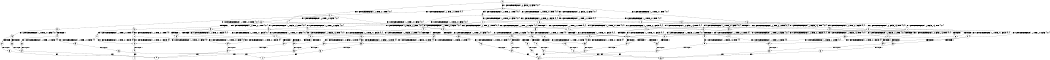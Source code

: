digraph BCG {
size = "7, 10.5";
center = TRUE;
node [shape = circle];
0 [peripheries = 2];
0 -> 1 [label = "EX !0 !ATOMIC_EXCH_BRANCH (1, +1, TRUE, +0, 1, TRUE) !{0, 1}"];
0 -> 2 [label = "EX !1 !ATOMIC_EXCH_BRANCH (1, +0, FALSE, +1, 3, FALSE) !{0, 1}"];
0 -> 3 [label = "EX !0 !ATOMIC_EXCH_BRANCH (1, +1, TRUE, +0, 1, TRUE) !{0, 1}"];
1 -> 4 [label = "EX !0 !ATOMIC_EXCH_BRANCH (1, +1, TRUE, +0, 1, FALSE) !{0, 1}"];
1 -> 5 [label = "EX !1 !ATOMIC_EXCH_BRANCH (1, +0, FALSE, +1, 3, TRUE) !{0, 1}"];
1 -> 6 [label = "EX !0 !ATOMIC_EXCH_BRANCH (1, +1, TRUE, +0, 1, FALSE) !{0, 1}"];
2 -> 7 [label = "EX !1 !ATOMIC_EXCH_BRANCH (1, +0, TRUE, +0, 1, TRUE) !{0, 1}"];
2 -> 8 [label = "EX !0 !ATOMIC_EXCH_BRANCH (1, +1, TRUE, +0, 1, TRUE) !{0, 1}"];
2 -> 9 [label = "EX !0 !ATOMIC_EXCH_BRANCH (1, +1, TRUE, +0, 1, TRUE) !{0, 1}"];
3 -> 10 [label = "EX !1 !ATOMIC_EXCH_BRANCH (1, +0, FALSE, +1, 3, TRUE) !{0, 1}"];
3 -> 6 [label = "EX !0 !ATOMIC_EXCH_BRANCH (1, +1, TRUE, +0, 1, FALSE) !{0, 1}"];
3 -> 11 [label = "EX !1 !ATOMIC_EXCH_BRANCH (1, +0, FALSE, +1, 3, TRUE) !{0, 1}"];
4 -> 12 [label = "EX !1 !ATOMIC_EXCH_BRANCH (1, +0, FALSE, +1, 3, TRUE) !{0, 1}"];
4 -> 13 [label = "TERMINATE !0"];
5 -> 14 [label = "EX !0 !ATOMIC_EXCH_BRANCH (1, +1, TRUE, +0, 1, FALSE) !{0, 1}"];
5 -> 15 [label = "TERMINATE !1"];
5 -> 16 [label = "EX !0 !ATOMIC_EXCH_BRANCH (1, +1, TRUE, +0, 1, FALSE) !{0, 1}"];
6 -> 17 [label = "EX !1 !ATOMIC_EXCH_BRANCH (1, +0, FALSE, +1, 3, TRUE) !{0, 1}"];
6 -> 18 [label = "EX !1 !ATOMIC_EXCH_BRANCH (1, +0, FALSE, +1, 3, TRUE) !{0, 1}"];
6 -> 19 [label = "TERMINATE !0"];
7 -> 2 [label = "EX !1 !ATOMIC_EXCH_BRANCH (1, +0, FALSE, +1, 3, FALSE) !{0, 1}"];
7 -> 20 [label = "EX !0 !ATOMIC_EXCH_BRANCH (1, +1, TRUE, +0, 1, TRUE) !{0, 1}"];
7 -> 21 [label = "EX !0 !ATOMIC_EXCH_BRANCH (1, +1, TRUE, +0, 1, TRUE) !{0, 1}"];
8 -> 22 [label = "EX !0 !ATOMIC_EXCH_BRANCH (1, +1, TRUE, +0, 1, FALSE) !{0, 1}"];
8 -> 23 [label = "EX !1 !ATOMIC_EXCH_BRANCH (1, +0, TRUE, +0, 1, FALSE) !{0, 1}"];
8 -> 24 [label = "EX !0 !ATOMIC_EXCH_BRANCH (1, +1, TRUE, +0, 1, FALSE) !{0, 1}"];
9 -> 25 [label = "EX !1 !ATOMIC_EXCH_BRANCH (1, +0, TRUE, +0, 1, FALSE) !{0, 1}"];
9 -> 24 [label = "EX !0 !ATOMIC_EXCH_BRANCH (1, +1, TRUE, +0, 1, FALSE) !{0, 1}"];
9 -> 26 [label = "EX !1 !ATOMIC_EXCH_BRANCH (1, +0, TRUE, +0, 1, FALSE) !{0, 1}"];
10 -> 27 [label = "EX !0 !ATOMIC_EXCH_BRANCH (1, +1, TRUE, +0, 1, FALSE) !{0, 1}"];
10 -> 28 [label = "TERMINATE !1"];
10 -> 16 [label = "EX !0 !ATOMIC_EXCH_BRANCH (1, +1, TRUE, +0, 1, FALSE) !{0, 1}"];
11 -> 16 [label = "EX !0 !ATOMIC_EXCH_BRANCH (1, +1, TRUE, +0, 1, FALSE) !{0, 1}"];
11 -> 29 [label = "TERMINATE !1"];
12 -> 30 [label = "TERMINATE !0"];
12 -> 31 [label = "TERMINATE !1"];
13 -> 32 [label = "EX !1 !ATOMIC_EXCH_BRANCH (1, +0, FALSE, +1, 3, TRUE) !{1}"];
13 -> 33 [label = "EX !1 !ATOMIC_EXCH_BRANCH (1, +0, FALSE, +1, 3, TRUE) !{1}"];
14 -> 30 [label = "TERMINATE !0"];
14 -> 31 [label = "TERMINATE !1"];
15 -> 34 [label = "EX !0 !ATOMIC_EXCH_BRANCH (1, +1, TRUE, +0, 1, FALSE) !{0}"];
15 -> 35 [label = "EX !0 !ATOMIC_EXCH_BRANCH (1, +1, TRUE, +0, 1, FALSE) !{0}"];
16 -> 36 [label = "TERMINATE !0"];
16 -> 37 [label = "TERMINATE !1"];
17 -> 38 [label = "TERMINATE !0"];
17 -> 39 [label = "TERMINATE !1"];
18 -> 36 [label = "TERMINATE !0"];
18 -> 37 [label = "TERMINATE !1"];
19 -> 40 [label = "EX !1 !ATOMIC_EXCH_BRANCH (1, +0, FALSE, +1, 3, TRUE) !{1}"];
20 -> 41 [label = "EX !0 !ATOMIC_EXCH_BRANCH (1, +1, TRUE, +0, 1, FALSE) !{0, 1}"];
20 -> 5 [label = "EX !1 !ATOMIC_EXCH_BRANCH (1, +0, FALSE, +1, 3, TRUE) !{0, 1}"];
20 -> 42 [label = "EX !0 !ATOMIC_EXCH_BRANCH (1, +1, TRUE, +0, 1, FALSE) !{0, 1}"];
21 -> 10 [label = "EX !1 !ATOMIC_EXCH_BRANCH (1, +0, FALSE, +1, 3, TRUE) !{0, 1}"];
21 -> 42 [label = "EX !0 !ATOMIC_EXCH_BRANCH (1, +1, TRUE, +0, 1, FALSE) !{0, 1}"];
21 -> 11 [label = "EX !1 !ATOMIC_EXCH_BRANCH (1, +0, FALSE, +1, 3, TRUE) !{0, 1}"];
22 -> 43 [label = "EX !1 !ATOMIC_EXCH_BRANCH (1, +0, TRUE, +0, 1, FALSE) !{0, 1}"];
22 -> 44 [label = "TERMINATE !0"];
23 -> 45 [label = "EX !0 !ATOMIC_EXCH_BRANCH (1, +1, TRUE, +0, 1, TRUE) !{0, 1}"];
23 -> 46 [label = "TERMINATE !1"];
23 -> 47 [label = "EX !0 !ATOMIC_EXCH_BRANCH (1, +1, TRUE, +0, 1, TRUE) !{0, 1}"];
24 -> 48 [label = "EX !1 !ATOMIC_EXCH_BRANCH (1, +0, TRUE, +0, 1, FALSE) !{0, 1}"];
24 -> 49 [label = "EX !1 !ATOMIC_EXCH_BRANCH (1, +0, TRUE, +0, 1, FALSE) !{0, 1}"];
24 -> 50 [label = "TERMINATE !0"];
25 -> 51 [label = "EX !0 !ATOMIC_EXCH_BRANCH (1, +1, TRUE, +0, 1, TRUE) !{0, 1}"];
25 -> 52 [label = "TERMINATE !1"];
25 -> 47 [label = "EX !0 !ATOMIC_EXCH_BRANCH (1, +1, TRUE, +0, 1, TRUE) !{0, 1}"];
26 -> 47 [label = "EX !0 !ATOMIC_EXCH_BRANCH (1, +1, TRUE, +0, 1, TRUE) !{0, 1}"];
26 -> 53 [label = "TERMINATE !1"];
27 -> 38 [label = "TERMINATE !0"];
27 -> 39 [label = "TERMINATE !1"];
28 -> 54 [label = "EX !0 !ATOMIC_EXCH_BRANCH (1, +1, TRUE, +0, 1, FALSE) !{0}"];
29 -> 55 [label = "EX !0 !ATOMIC_EXCH_BRANCH (1, +1, TRUE, +0, 1, FALSE) !{0}"];
30 -> 56 [label = "TERMINATE !1"];
31 -> 57 [label = "TERMINATE !0"];
32 -> 56 [label = "TERMINATE !1"];
33 -> 58 [label = "TERMINATE !1"];
34 -> 57 [label = "TERMINATE !0"];
35 -> 59 [label = "TERMINATE !0"];
36 -> 60 [label = "TERMINATE !1"];
37 -> 61 [label = "TERMINATE !0"];
38 -> 62 [label = "TERMINATE !1"];
39 -> 63 [label = "TERMINATE !0"];
40 -> 60 [label = "TERMINATE !1"];
41 -> 12 [label = "EX !1 !ATOMIC_EXCH_BRANCH (1, +0, FALSE, +1, 3, TRUE) !{0, 1}"];
41 -> 64 [label = "TERMINATE !0"];
42 -> 17 [label = "EX !1 !ATOMIC_EXCH_BRANCH (1, +0, FALSE, +1, 3, TRUE) !{0, 1}"];
42 -> 18 [label = "EX !1 !ATOMIC_EXCH_BRANCH (1, +0, FALSE, +1, 3, TRUE) !{0, 1}"];
42 -> 65 [label = "TERMINATE !0"];
43 -> 66 [label = "TERMINATE !0"];
43 -> 67 [label = "TERMINATE !1"];
44 -> 68 [label = "EX !1 !ATOMIC_EXCH_BRANCH (1, +0, TRUE, +0, 1, FALSE) !{1}"];
44 -> 69 [label = "EX !1 !ATOMIC_EXCH_BRANCH (1, +0, TRUE, +0, 1, FALSE) !{1}"];
45 -> 14 [label = "EX !0 !ATOMIC_EXCH_BRANCH (1, +1, TRUE, +0, 1, FALSE) !{0, 1}"];
45 -> 15 [label = "TERMINATE !1"];
45 -> 16 [label = "EX !0 !ATOMIC_EXCH_BRANCH (1, +1, TRUE, +0, 1, FALSE) !{0, 1}"];
46 -> 70 [label = "EX !0 !ATOMIC_EXCH_BRANCH (1, +1, TRUE, +0, 1, TRUE) !{0}"];
46 -> 71 [label = "EX !0 !ATOMIC_EXCH_BRANCH (1, +1, TRUE, +0, 1, TRUE) !{0}"];
47 -> 16 [label = "EX !0 !ATOMIC_EXCH_BRANCH (1, +1, TRUE, +0, 1, FALSE) !{0, 1}"];
47 -> 29 [label = "TERMINATE !1"];
48 -> 72 [label = "TERMINATE !0"];
48 -> 73 [label = "TERMINATE !1"];
49 -> 74 [label = "TERMINATE !0"];
49 -> 75 [label = "TERMINATE !1"];
50 -> 76 [label = "EX !1 !ATOMIC_EXCH_BRANCH (1, +0, TRUE, +0, 1, FALSE) !{1}"];
51 -> 27 [label = "EX !0 !ATOMIC_EXCH_BRANCH (1, +1, TRUE, +0, 1, FALSE) !{0, 1}"];
51 -> 28 [label = "TERMINATE !1"];
51 -> 16 [label = "EX !0 !ATOMIC_EXCH_BRANCH (1, +1, TRUE, +0, 1, FALSE) !{0, 1}"];
52 -> 77 [label = "EX !0 !ATOMIC_EXCH_BRANCH (1, +1, TRUE, +0, 1, TRUE) !{0}"];
53 -> 78 [label = "EX !0 !ATOMIC_EXCH_BRANCH (1, +1, TRUE, +0, 1, TRUE) !{0}"];
54 -> 63 [label = "TERMINATE !0"];
55 -> 61 [label = "TERMINATE !0"];
56 -> 79 [label = "exit"];
57 -> 79 [label = "exit"];
58 -> 80 [label = "exit"];
59 -> 81 [label = "exit"];
60 -> 82 [label = "exit"];
61 -> 82 [label = "exit"];
62 -> 83 [label = "exit"];
63 -> 83 [label = "exit"];
64 -> 32 [label = "EX !1 !ATOMIC_EXCH_BRANCH (1, +0, FALSE, +1, 3, TRUE) !{1}"];
64 -> 33 [label = "EX !1 !ATOMIC_EXCH_BRANCH (1, +0, FALSE, +1, 3, TRUE) !{1}"];
65 -> 40 [label = "EX !1 !ATOMIC_EXCH_BRANCH (1, +0, FALSE, +1, 3, TRUE) !{1}"];
66 -> 84 [label = "TERMINATE !1"];
67 -> 85 [label = "TERMINATE !0"];
68 -> 84 [label = "TERMINATE !1"];
69 -> 86 [label = "TERMINATE !1"];
70 -> 34 [label = "EX !0 !ATOMIC_EXCH_BRANCH (1, +1, TRUE, +0, 1, FALSE) !{0}"];
70 -> 35 [label = "EX !0 !ATOMIC_EXCH_BRANCH (1, +1, TRUE, +0, 1, FALSE) !{0}"];
71 -> 35 [label = "EX !0 !ATOMIC_EXCH_BRANCH (1, +1, TRUE, +0, 1, FALSE) !{0}"];
72 -> 87 [label = "TERMINATE !1"];
73 -> 88 [label = "TERMINATE !0"];
74 -> 89 [label = "TERMINATE !1"];
75 -> 90 [label = "TERMINATE !0"];
76 -> 89 [label = "TERMINATE !1"];
77 -> 54 [label = "EX !0 !ATOMIC_EXCH_BRANCH (1, +1, TRUE, +0, 1, FALSE) !{0}"];
78 -> 55 [label = "EX !0 !ATOMIC_EXCH_BRANCH (1, +1, TRUE, +0, 1, FALSE) !{0}"];
84 -> 79 [label = "exit"];
85 -> 79 [label = "exit"];
86 -> 80 [label = "exit"];
87 -> 83 [label = "exit"];
88 -> 83 [label = "exit"];
89 -> 82 [label = "exit"];
90 -> 82 [label = "exit"];
}
